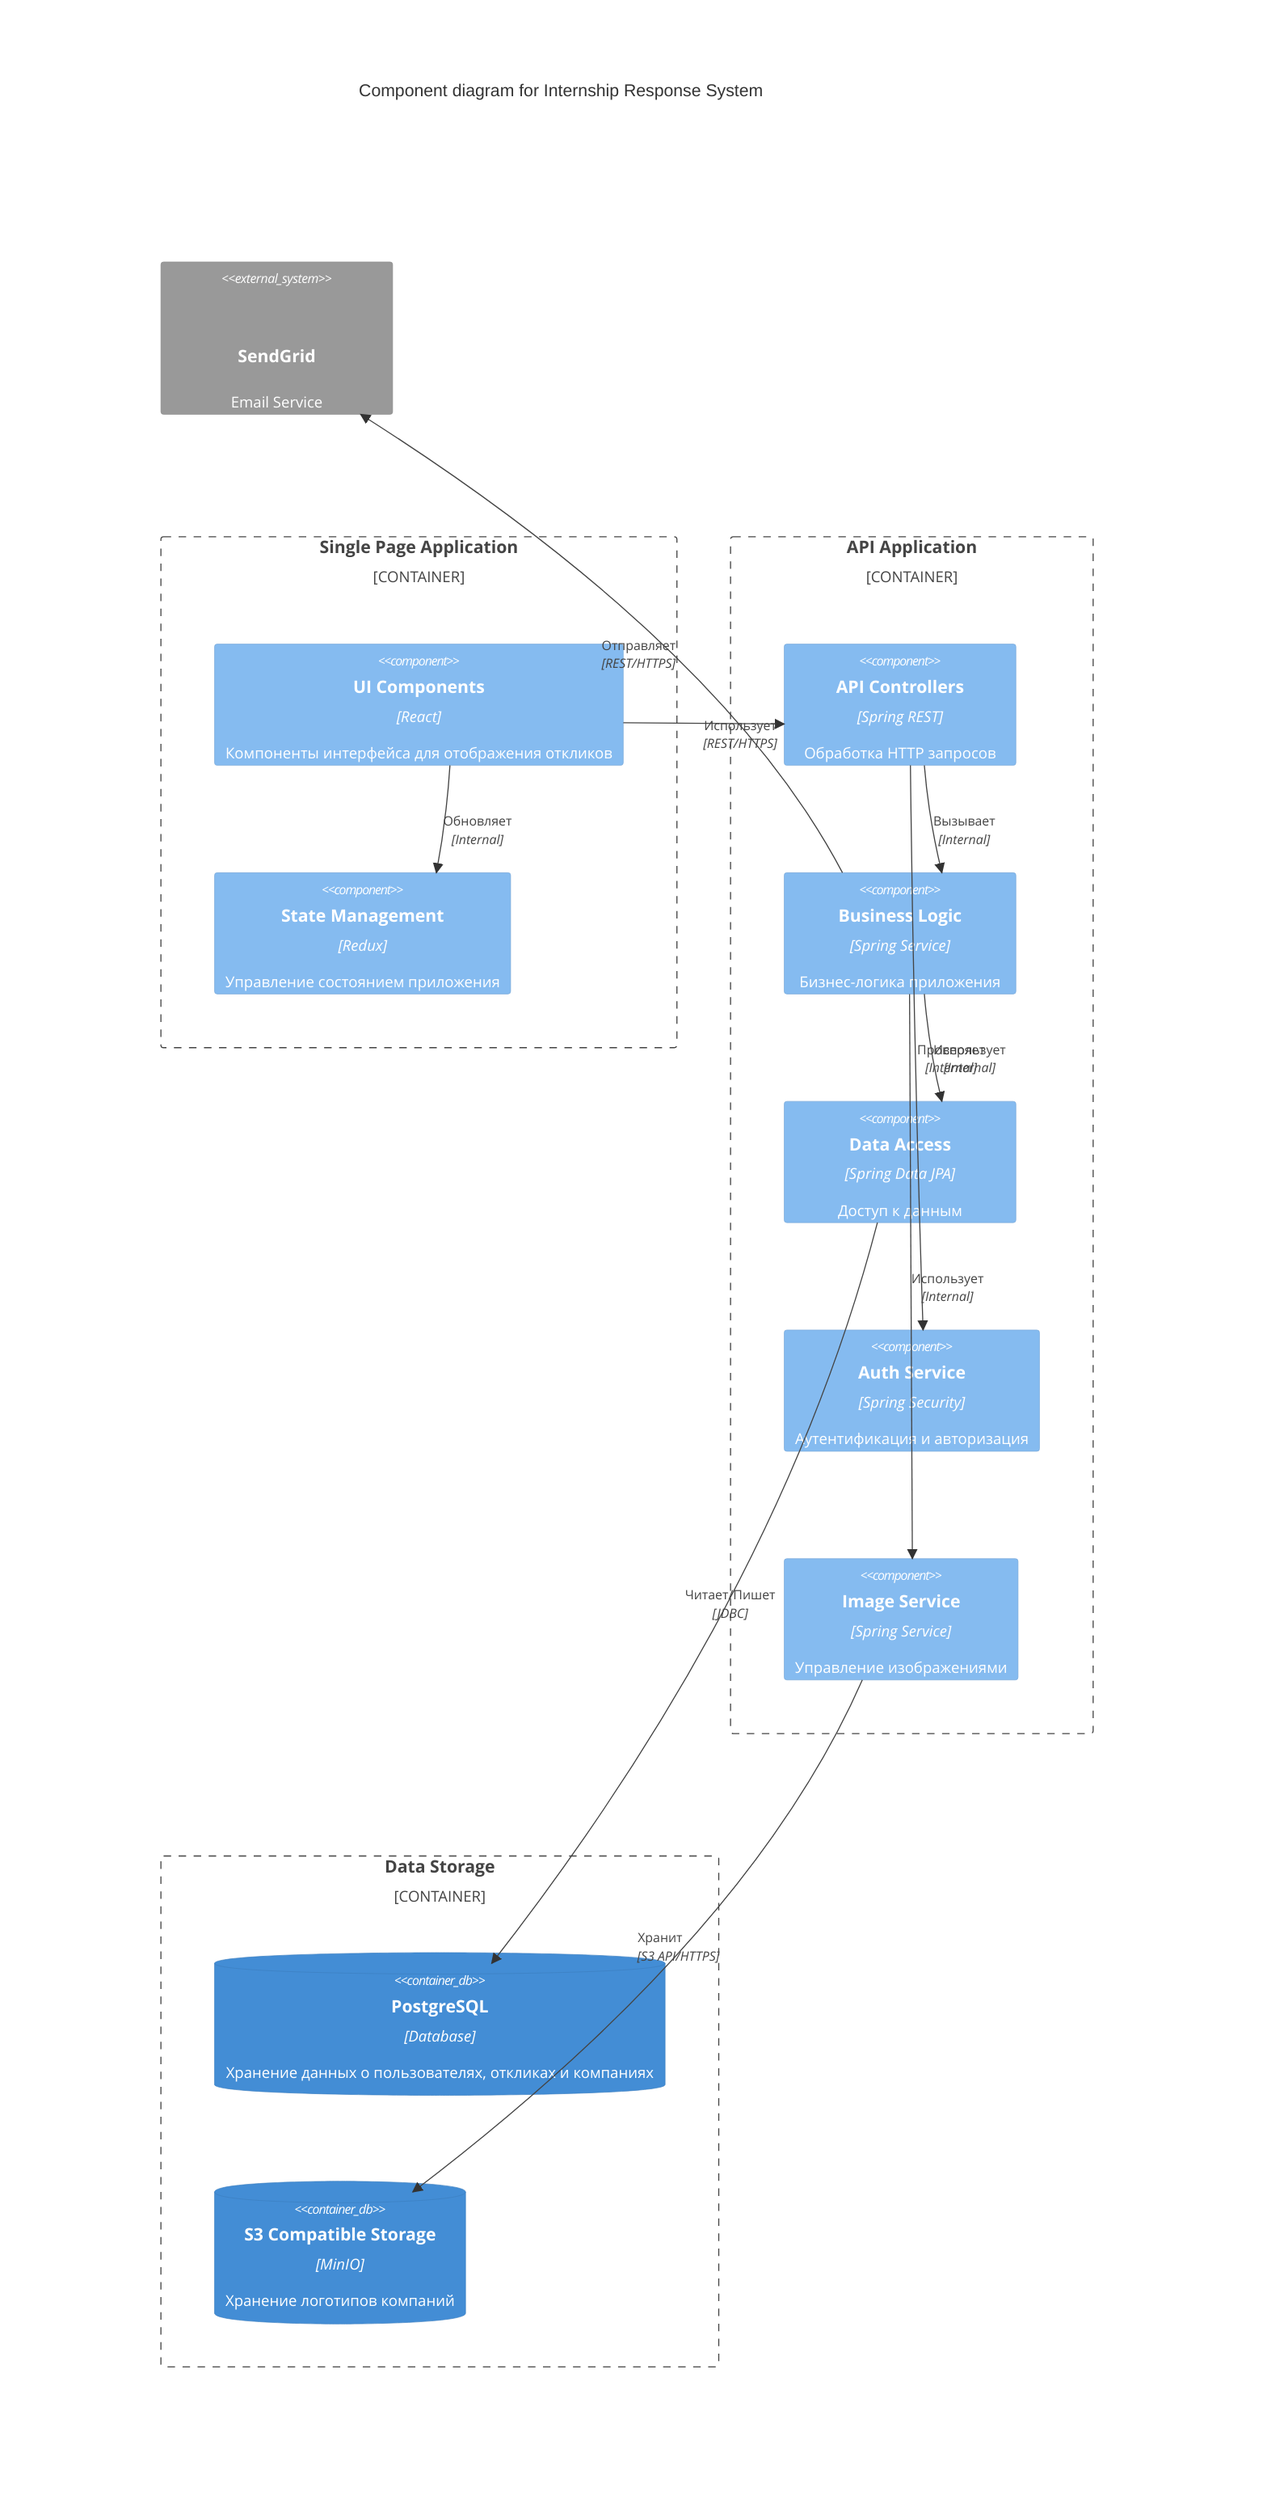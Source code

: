C4Component
    title Component diagram for Internship Response System

    Container_Boundary(spa, "Single Page Application") {
        Component(ui, "UI Components", "React", "Компоненты интерфейса для отображения откликов")
        Component(state, "State Management", "Redux", "Управление состоянием приложения")
    }

    Container_Boundary(api, "API Application") {
        Component(controller, "API Controllers", "Spring REST", "Обработка HTTP запросов")
        Component(service, "Business Logic", "Spring Service", "Бизнес-логика приложения")
        Component(repo, "Data Access", "Spring Data JPA", "Доступ к данным")
        Component(auth, "Auth Service", "Spring Security", "Аутентификация и авторизация")
        Component(image, "Image Service", "Spring Service", "Управление изображениями")
    }

    Container_Boundary(storage, "Data Storage") {
        ContainerDb(db, "PostgreSQL", "Database", "Хранение данных о пользователях, откликах и компаниях")
        ContainerDb(s3, "S3 Compatible Storage", "MinIO", "Хранение логотипов компаний")
    }

    System_Ext(sendgrid, "SendGrid", "Email Service", "Отправка уведомлений")

    Rel(ui, controller, "Использует", "REST/HTTPS")
    Rel(ui, state, "Обновляет", "Internal")
    Rel(controller, auth, "Проверяет", "Internal")
    Rel(controller, service, "Вызывает", "Internal")
    Rel(service, repo, "Использует", "Internal")
    Rel(service, image, "Использует", "Internal")
    Rel(repo, db, "Читает/Пишет", "JDBC")
    Rel(image, s3, "Хранит", "S3 API/HTTPS")
    Rel(service, sendgrid, "Отправляет", "REST/HTTPS")